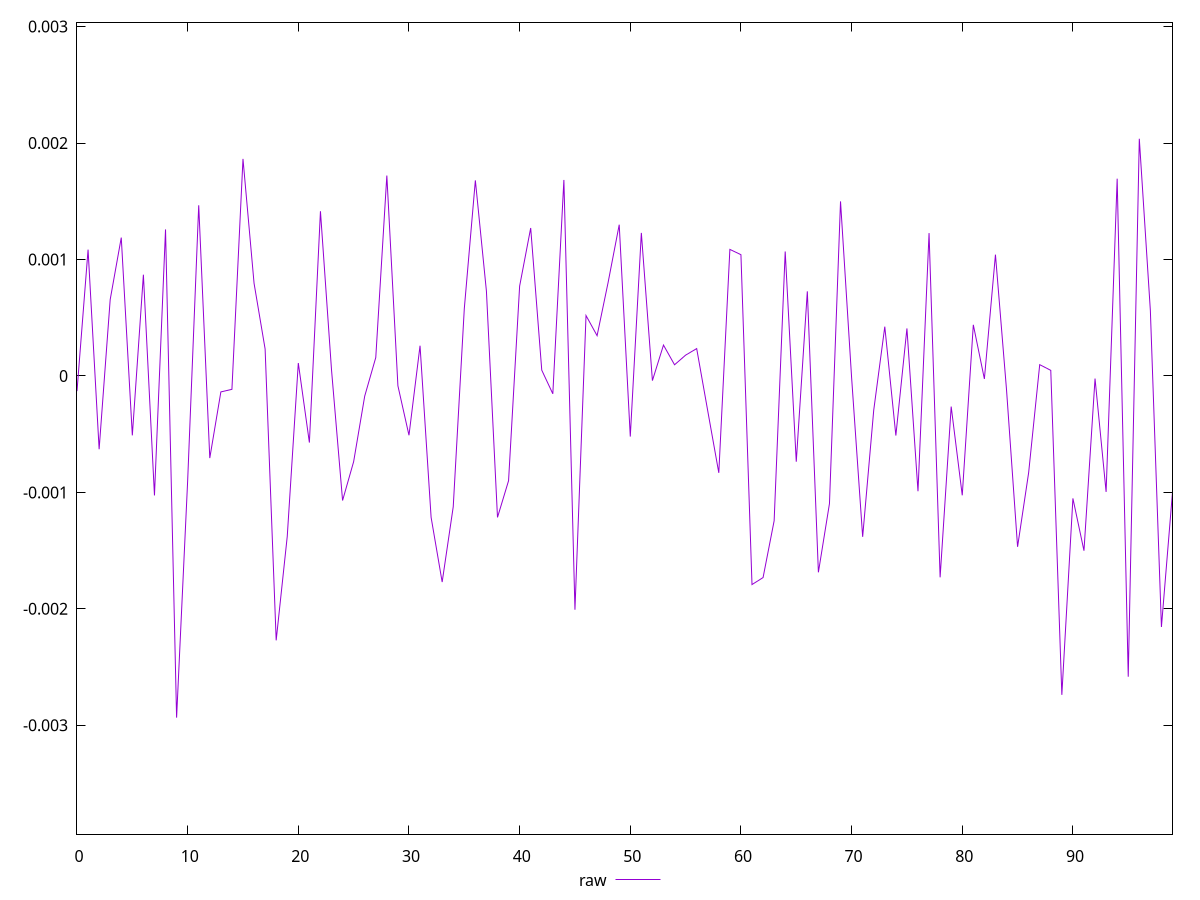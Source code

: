 reset

$raw <<EOF
0 -0.00013046139557828935
1 0.001084351481320426
2 -0.0006293324268889698
3 0.0006558213388672497
4 0.001187876906419643
5 -0.0005105605955537683
6 0.0008691254551486622
7 -0.0010260314078954981
8 0.0012578097537957222
9 -0.0029343714347124096
10 -0.0008997306857453389
11 0.0014654196380512441
12 -0.000705323402630672
13 -0.00013724556025350372
14 -0.0001150212604929278
15 0.0018636158367782213
16 0.0007957849026456194
17 0.00023141612613261433
18 -0.002270353200103525
19 -0.0013781412929473624
20 0.00011077740840372066
21 -0.0005720151906335451
22 0.0014143453797353385
23 0.00005199781569707809
24 -0.0010695784085468195
25 -0.0007359808205250277
26 -0.00017359662913466676
27 0.00015793136686687235
28 0.0017204391102651922
29 -0.00008472636843707901
30 -0.0005094180696495053
31 0.00025963180916678335
32 -0.0012139654195164322
33 -0.0017698189848449097
34 -0.0011235486163118417
35 0.0005774228627506671
36 0.0016791515756806675
37 0.0007274155778726344
38 -0.0012145816847584556
39 -0.0008998982022241301
40 0.0007709820131165092
41 0.001270181583170047
42 0.00004952341503554405
43 -0.00015350560179163696
44 0.0016826046363924878
45 -0.0020075701797103436
46 0.0005184868699363639
47 0.0003456744185337542
48 0.0008044648983303599
49 0.0012986338218984406
50 -0.0005204533414546846
51 0.0012282610781410666
52 -0.00004013132788965798
53 0.00026484861422790344
54 0.00009581979309600044
55 0.0001785701268712865
56 0.00023486690399547523
57 -0.0003000234702071135
58 -0.000832074634606526
59 0.0010864965262635396
60 0.0010409270320418252
61 -0.0017913927299108645
62 -0.0017312652650237049
63 -0.0012439192912160162
64 0.0010687338843726392
65 -0.0007365980011379746
66 0.0007264321661464464
67 -0.001686291880295312
68 -0.001096258033512109
69 0.001498723990658748
70 -0.000012684629163463996
71 -0.001381536705301411
72 -0.0002941886099907774
73 0.0004229477737891403
74 -0.0005117809815234152
75 0.00040771432597488456
76 -0.000990067960778742
77 0.0012267410535999452
78 -0.0017294153319426626
79 -0.0002631563605389346
80 -0.0010250926400797548
81 0.0004388660938028012
82 -0.00002582376588126864
83 0.001041323396823502
84 -0.00011787825484190149
85 -0.0014671387865246987
86 -0.0008308006399078936
87 0.00009677420799206262
88 0.00004784292341780752
89 -0.002738640492564678
90 -0.0010515682623046078
91 -0.001500841577949371
92 -0.000022792389838029863
93 -0.000995972459817706
94 0.0016934960180191604
95 -0.002582530610997794
96 0.0020365306484036584
97 0.0005606868414626008
98 -0.0021554691359047967
99 -0.0009982443513442871
EOF

set key outside below
set xrange [0:99]
set yrange [-0.003934371434712409:0.0030365306484036584]
set trange [-0.003934371434712409:0.0030365306484036584]
set terminal svg size 640, 500 enhanced background rgb 'white'
set output "report_00013_2021-02-09T12-04-24.940Z/meta/pScore-difference/samples/pages+cached+noadtech+nomedia+nocss/raw/values.svg"

plot $raw title "raw" with line

reset
